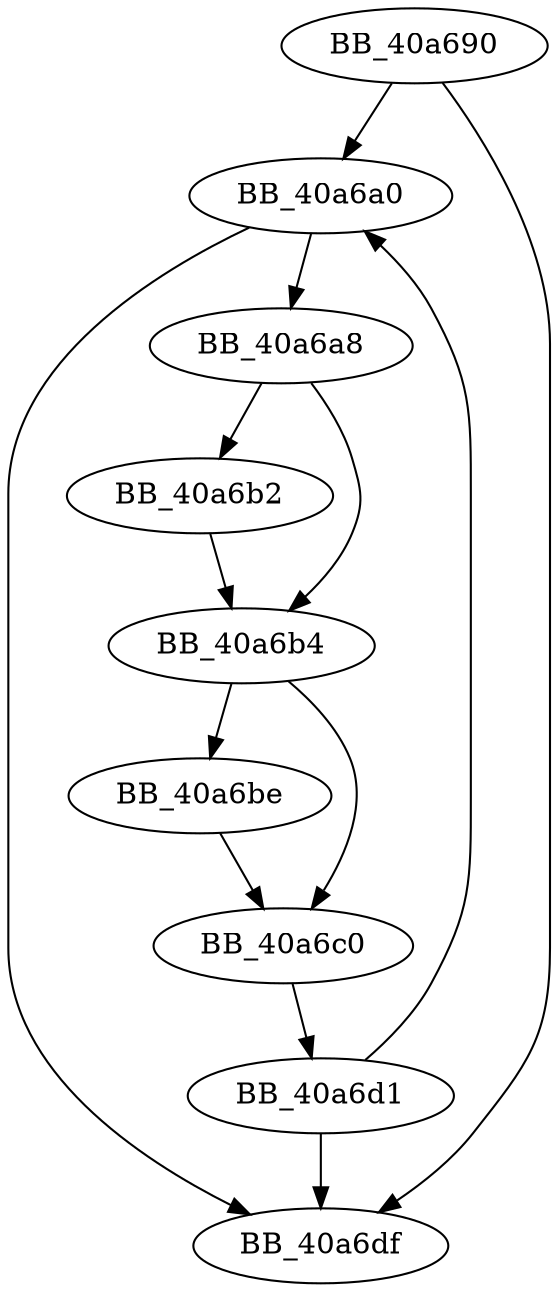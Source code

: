 DiGraph sub_40A690{
BB_40a690->BB_40a6a0
BB_40a690->BB_40a6df
BB_40a6a0->BB_40a6a8
BB_40a6a0->BB_40a6df
BB_40a6a8->BB_40a6b2
BB_40a6a8->BB_40a6b4
BB_40a6b2->BB_40a6b4
BB_40a6b4->BB_40a6be
BB_40a6b4->BB_40a6c0
BB_40a6be->BB_40a6c0
BB_40a6c0->BB_40a6d1
BB_40a6d1->BB_40a6a0
BB_40a6d1->BB_40a6df
}

